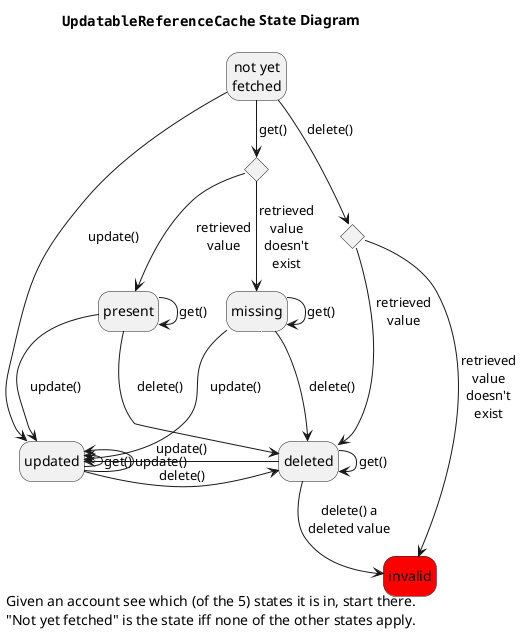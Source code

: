 @startuml
!pragma layout smetana
title ""UpdatableReferenceCache"" State Diagram
caption "Given an account see which (of the 5) states it is in, start there.\n~"Not yet fetched~" is the state iff none of the other states apply."
hide empty description

state get <<choice>>
state del <<choice>>
state "invalid" as error #red
state "not yet\nfetched" as fetch

fetch --> get : get()
get --> present : retrieved\nvalue
get --> missing : retrieved\nvalue\ndoesn't\nexist

fetch --> updated : update()

fetch --> del : delete()
del --> deleted : retrieved\nvalue
del --> error : retrieved\nvalue\ndoesn't\nexist

'try to force present/missing/updated/deleted to be a square
present -right[#transparent]-> missing
present -down[#transparent]-> updated
updated -right[#transparent]-> deleted
missing -down[#transaprent]-> deleted

'try to force the delete choice to be on same level as get choice - almost works
get -right[#transparent]-> del
'try to force the error box to be to right of deleted box - doesn't work
deleted -right[#transparent]-> error

present --> present : get()
present --> updated : update()
present --> deleted : delete()

missing --> missing : get()
missing --> updated : update()
missing --> deleted : delete()

'try to force self-loop on updated to be on left side - but doesn't work
updated -left-> updated : get()
updated -left-> updated : update()
updated -right-> deleted : delete()

deleted --> deleted : get()
deleted -left-> updated : update()
deleted --> error : delete() a\ndeleted value
@enduml
